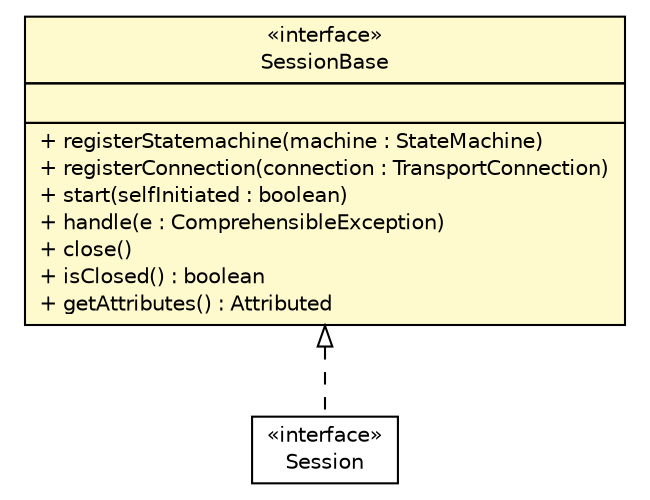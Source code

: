 #!/usr/local/bin/dot
#
# Class diagram 
# Generated by UMLGraph version R5_6 (http://www.umlgraph.org/)
#

digraph G {
	edge [fontname="Helvetica",fontsize=10,labelfontname="Helvetica",labelfontsize=10];
	node [fontname="Helvetica",fontsize=10,shape=plaintext];
	nodesep=0.25;
	ranksep=0.5;
	// de.hsbremen.tc.tnc.tnccs.session.base.Session
	c26972 [label=<<table title="de.hsbremen.tc.tnc.tnccs.session.base.Session" border="0" cellborder="1" cellspacing="0" cellpadding="2" port="p" href="./Session.html">
		<tr><td><table border="0" cellspacing="0" cellpadding="1">
<tr><td align="center" balign="center"> &#171;interface&#187; </td></tr>
<tr><td align="center" balign="center"> Session </td></tr>
		</table></td></tr>
		</table>>, URL="./Session.html", fontname="Helvetica", fontcolor="black", fontsize=10.0];
	// de.hsbremen.tc.tnc.tnccs.session.base.SessionBase
	c26973 [label=<<table title="de.hsbremen.tc.tnc.tnccs.session.base.SessionBase" border="0" cellborder="1" cellspacing="0" cellpadding="2" port="p" bgcolor="lemonChiffon" href="./SessionBase.html">
		<tr><td><table border="0" cellspacing="0" cellpadding="1">
<tr><td align="center" balign="center"> &#171;interface&#187; </td></tr>
<tr><td align="center" balign="center"> SessionBase </td></tr>
		</table></td></tr>
		<tr><td><table border="0" cellspacing="0" cellpadding="1">
<tr><td align="left" balign="left">  </td></tr>
		</table></td></tr>
		<tr><td><table border="0" cellspacing="0" cellpadding="1">
<tr><td align="left" balign="left"> + registerStatemachine(machine : StateMachine) </td></tr>
<tr><td align="left" balign="left"> + registerConnection(connection : TransportConnection) </td></tr>
<tr><td align="left" balign="left"> + start(selfInitiated : boolean) </td></tr>
<tr><td align="left" balign="left"> + handle(e : ComprehensibleException) </td></tr>
<tr><td align="left" balign="left"> + close() </td></tr>
<tr><td align="left" balign="left"> + isClosed() : boolean </td></tr>
<tr><td align="left" balign="left"> + getAttributes() : Attributed </td></tr>
		</table></td></tr>
		</table>>, URL="./SessionBase.html", fontname="Helvetica", fontcolor="black", fontsize=10.0];
	//de.hsbremen.tc.tnc.tnccs.session.base.Session implements de.hsbremen.tc.tnc.tnccs.session.base.SessionBase
	c26973:p -> c26972:p [dir=back,arrowtail=empty,style=dashed];
}

